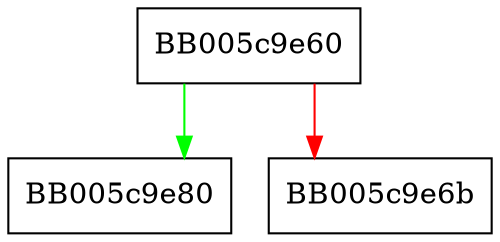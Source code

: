 digraph evp_keymgmt_util_has {
  node [shape="box"];
  graph [splines=ortho];
  BB005c9e60 -> BB005c9e80 [color="green"];
  BB005c9e60 -> BB005c9e6b [color="red"];
}